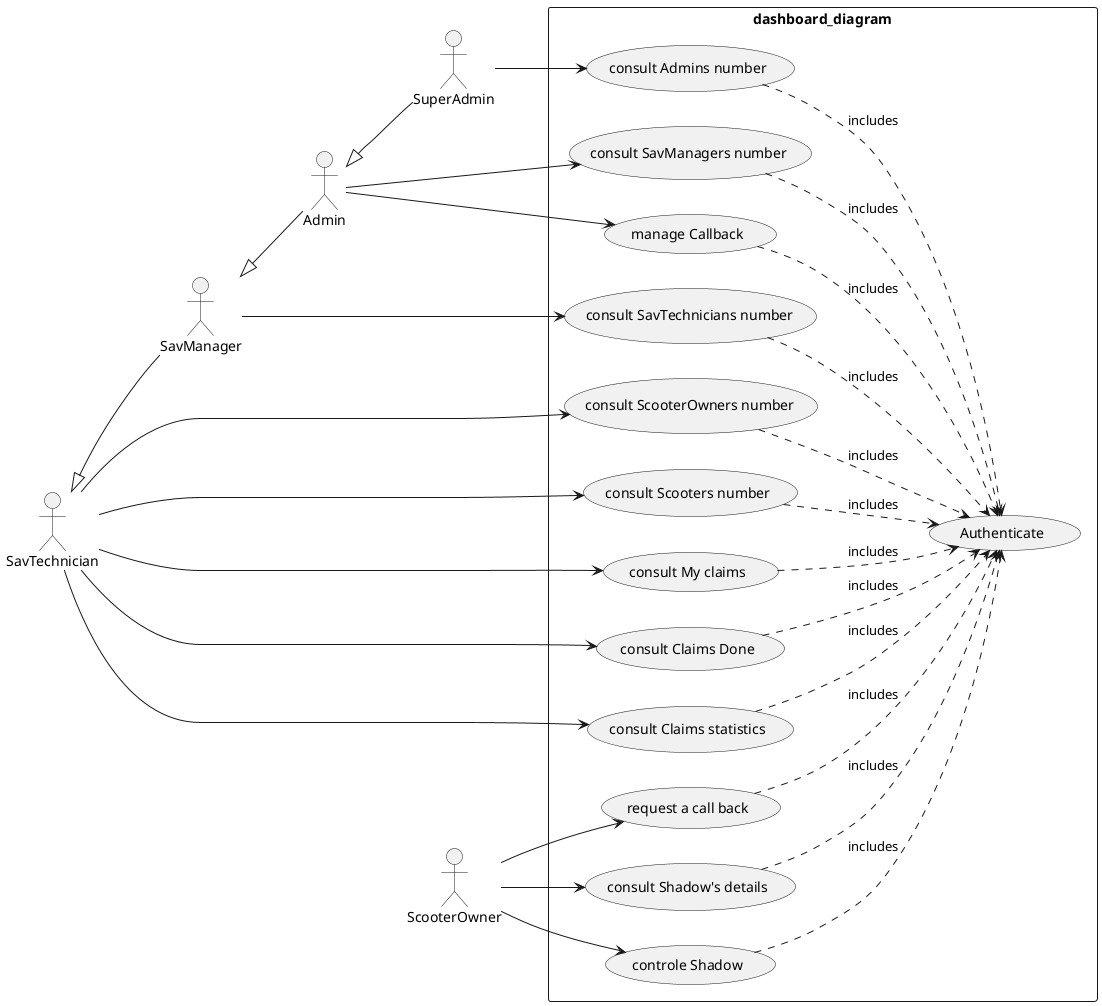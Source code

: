@startuml general_diagram
skinparam packageStyle rect
skinparam shadowing false

actor SuperAdmin as sa
actor Admin as a
actor SavManager as sm
actor SavTechnician as st
actor ScooterOwner as so

st <|-- sm
sm <|-- a
a <|-- sa
package dashboard_diagram{
    ( consult ScooterOwners number ) as scn
    ( consult Scooters number ) as sn
    ( consult My claims ) as c
    ( consult Claims Done ) as cd
    ( consult Claims statistics ) as css
    '------
    ( consult SavTechnicians number ) as stn
    '------
    ( consult SavManagers number ) as smn
    '------
    ( consult Admins number ) as an
    ( manage Callback ) as mc
    '------
    ( request a call back ) as rcb
    ( consult Shadow's details ) as csd
    ( controle Shadow ) as cs
( Authenticate ) as auth
}
left to right direction
st --> scn
st --> sn
st --> c
st --> cd
st --> css
sm --> stn
a --> smn
a --> mc
sa --> an
so --> rcb
so --> csd
so --> cs
scn ..> auth : includes
sn ..> auth : includes
c ..> auth : includes
cd ..> auth : includes
css ..> auth : includes
stn ..> auth : includes
smn ..> auth : includes
an ..> auth : includes
mc ..> auth : includes
rcb ..> auth : includes
csd ..> auth : includes
cs ..> auth : includes
@enduml